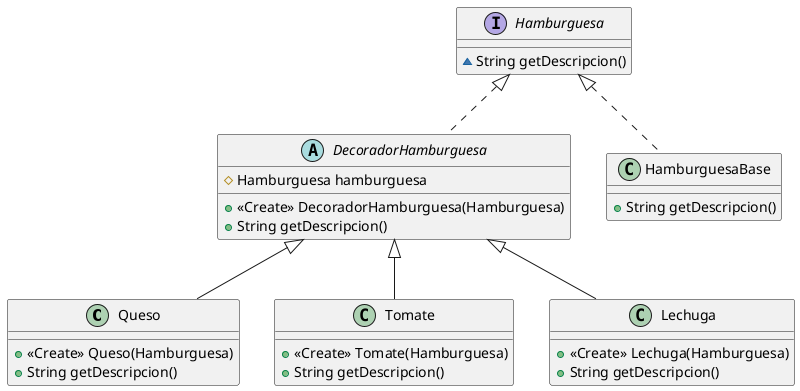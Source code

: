 @startuml
class Queso {
+ <<Create>> Queso(Hamburguesa)
+ String getDescripcion()
}

interface Hamburguesa {
~ String getDescripcion()
}

abstract class DecoradorHamburguesa {
# Hamburguesa hamburguesa
+ <<Create>> DecoradorHamburguesa(Hamburguesa)
+ String getDescripcion()
}


class HamburguesaBase {
+ String getDescripcion()
}

class Tomate {
+ <<Create>> Tomate(Hamburguesa)
+ String getDescripcion()
}

class Lechuga {
+ <<Create>> Lechuga(Hamburguesa)
+ String getDescripcion()
}


DecoradorHamburguesa <|-- Queso
Hamburguesa <|.. DecoradorHamburguesa
Hamburguesa <|.. HamburguesaBase
DecoradorHamburguesa <|-- Tomate
DecoradorHamburguesa <|-- Lechuga
@enduml